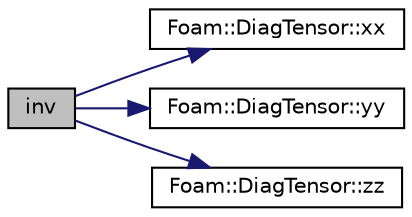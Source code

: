 digraph "inv"
{
  bgcolor="transparent";
  edge [fontname="Helvetica",fontsize="10",labelfontname="Helvetica",labelfontsize="10"];
  node [fontname="Helvetica",fontsize="10",shape=record];
  rankdir="LR";
  Node130940 [label="inv",height=0.2,width=0.4,color="black", fillcolor="grey75", style="filled", fontcolor="black"];
  Node130940 -> Node130941 [color="midnightblue",fontsize="10",style="solid",fontname="Helvetica"];
  Node130941 [label="Foam::DiagTensor::xx",height=0.2,width=0.4,color="black",URL="$a28801.html#a1b97c7c1ed81b4fb23da8dcb71a8cd2a"];
  Node130940 -> Node130942 [color="midnightblue",fontsize="10",style="solid",fontname="Helvetica"];
  Node130942 [label="Foam::DiagTensor::yy",height=0.2,width=0.4,color="black",URL="$a28801.html#aba9d77023a5662b9c2d3639d5de555a0"];
  Node130940 -> Node130943 [color="midnightblue",fontsize="10",style="solid",fontname="Helvetica"];
  Node130943 [label="Foam::DiagTensor::zz",height=0.2,width=0.4,color="black",URL="$a28801.html#a831c4848d01bfcc8d717b7ef92f2cd4b"];
}
